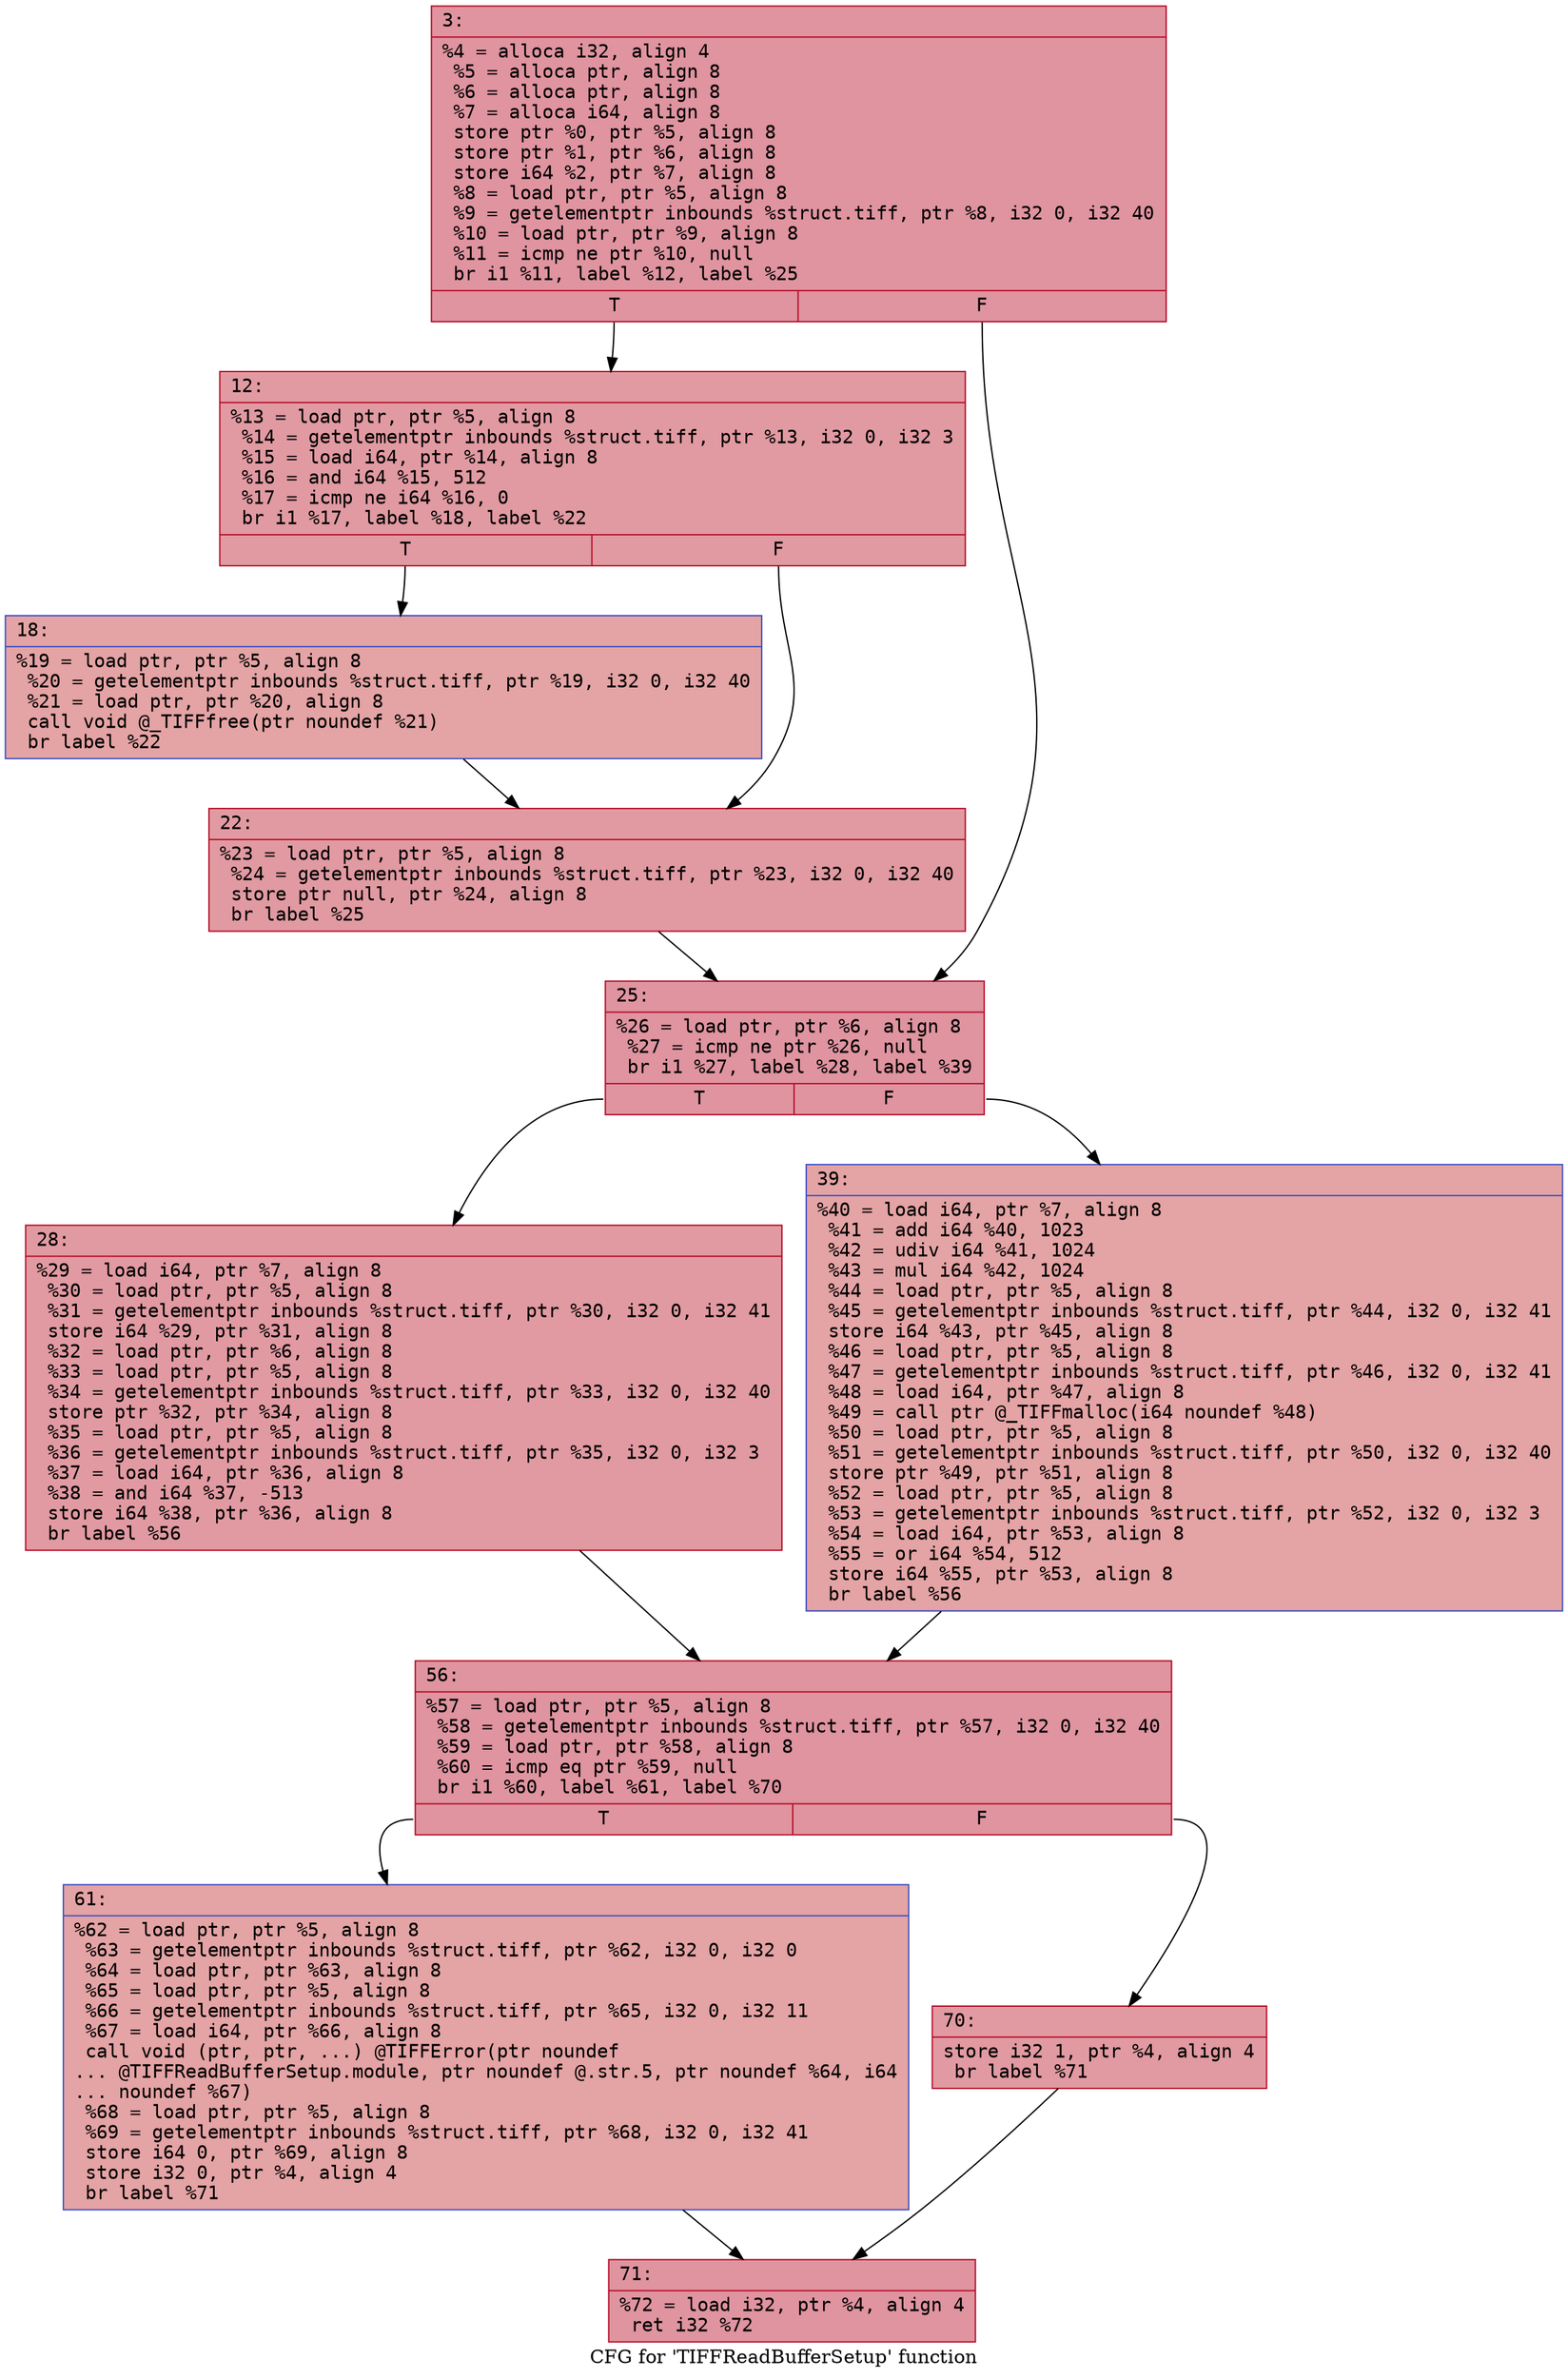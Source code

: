 digraph "CFG for 'TIFFReadBufferSetup' function" {
	label="CFG for 'TIFFReadBufferSetup' function";

	Node0x600002f0b7f0 [shape=record,color="#b70d28ff", style=filled, fillcolor="#b70d2870" fontname="Courier",label="{3:\l|  %4 = alloca i32, align 4\l  %5 = alloca ptr, align 8\l  %6 = alloca ptr, align 8\l  %7 = alloca i64, align 8\l  store ptr %0, ptr %5, align 8\l  store ptr %1, ptr %6, align 8\l  store i64 %2, ptr %7, align 8\l  %8 = load ptr, ptr %5, align 8\l  %9 = getelementptr inbounds %struct.tiff, ptr %8, i32 0, i32 40\l  %10 = load ptr, ptr %9, align 8\l  %11 = icmp ne ptr %10, null\l  br i1 %11, label %12, label %25\l|{<s0>T|<s1>F}}"];
	Node0x600002f0b7f0:s0 -> Node0x600002f0b840[tooltip="3 -> 12\nProbability 62.50%" ];
	Node0x600002f0b7f0:s1 -> Node0x600002f0b930[tooltip="3 -> 25\nProbability 37.50%" ];
	Node0x600002f0b840 [shape=record,color="#b70d28ff", style=filled, fillcolor="#bb1b2c70" fontname="Courier",label="{12:\l|  %13 = load ptr, ptr %5, align 8\l  %14 = getelementptr inbounds %struct.tiff, ptr %13, i32 0, i32 3\l  %15 = load i64, ptr %14, align 8\l  %16 = and i64 %15, 512\l  %17 = icmp ne i64 %16, 0\l  br i1 %17, label %18, label %22\l|{<s0>T|<s1>F}}"];
	Node0x600002f0b840:s0 -> Node0x600002f0b890[tooltip="12 -> 18\nProbability 50.00%" ];
	Node0x600002f0b840:s1 -> Node0x600002f0b8e0[tooltip="12 -> 22\nProbability 50.00%" ];
	Node0x600002f0b890 [shape=record,color="#3d50c3ff", style=filled, fillcolor="#c32e3170" fontname="Courier",label="{18:\l|  %19 = load ptr, ptr %5, align 8\l  %20 = getelementptr inbounds %struct.tiff, ptr %19, i32 0, i32 40\l  %21 = load ptr, ptr %20, align 8\l  call void @_TIFFfree(ptr noundef %21)\l  br label %22\l}"];
	Node0x600002f0b890 -> Node0x600002f0b8e0[tooltip="18 -> 22\nProbability 100.00%" ];
	Node0x600002f0b8e0 [shape=record,color="#b70d28ff", style=filled, fillcolor="#bb1b2c70" fontname="Courier",label="{22:\l|  %23 = load ptr, ptr %5, align 8\l  %24 = getelementptr inbounds %struct.tiff, ptr %23, i32 0, i32 40\l  store ptr null, ptr %24, align 8\l  br label %25\l}"];
	Node0x600002f0b8e0 -> Node0x600002f0b930[tooltip="22 -> 25\nProbability 100.00%" ];
	Node0x600002f0b930 [shape=record,color="#b70d28ff", style=filled, fillcolor="#b70d2870" fontname="Courier",label="{25:\l|  %26 = load ptr, ptr %6, align 8\l  %27 = icmp ne ptr %26, null\l  br i1 %27, label %28, label %39\l|{<s0>T|<s1>F}}"];
	Node0x600002f0b930:s0 -> Node0x600002f0b980[tooltip="25 -> 28\nProbability 62.50%" ];
	Node0x600002f0b930:s1 -> Node0x600002f0b9d0[tooltip="25 -> 39\nProbability 37.50%" ];
	Node0x600002f0b980 [shape=record,color="#b70d28ff", style=filled, fillcolor="#bb1b2c70" fontname="Courier",label="{28:\l|  %29 = load i64, ptr %7, align 8\l  %30 = load ptr, ptr %5, align 8\l  %31 = getelementptr inbounds %struct.tiff, ptr %30, i32 0, i32 41\l  store i64 %29, ptr %31, align 8\l  %32 = load ptr, ptr %6, align 8\l  %33 = load ptr, ptr %5, align 8\l  %34 = getelementptr inbounds %struct.tiff, ptr %33, i32 0, i32 40\l  store ptr %32, ptr %34, align 8\l  %35 = load ptr, ptr %5, align 8\l  %36 = getelementptr inbounds %struct.tiff, ptr %35, i32 0, i32 3\l  %37 = load i64, ptr %36, align 8\l  %38 = and i64 %37, -513\l  store i64 %38, ptr %36, align 8\l  br label %56\l}"];
	Node0x600002f0b980 -> Node0x600002f0ba20[tooltip="28 -> 56\nProbability 100.00%" ];
	Node0x600002f0b9d0 [shape=record,color="#3d50c3ff", style=filled, fillcolor="#c32e3170" fontname="Courier",label="{39:\l|  %40 = load i64, ptr %7, align 8\l  %41 = add i64 %40, 1023\l  %42 = udiv i64 %41, 1024\l  %43 = mul i64 %42, 1024\l  %44 = load ptr, ptr %5, align 8\l  %45 = getelementptr inbounds %struct.tiff, ptr %44, i32 0, i32 41\l  store i64 %43, ptr %45, align 8\l  %46 = load ptr, ptr %5, align 8\l  %47 = getelementptr inbounds %struct.tiff, ptr %46, i32 0, i32 41\l  %48 = load i64, ptr %47, align 8\l  %49 = call ptr @_TIFFmalloc(i64 noundef %48)\l  %50 = load ptr, ptr %5, align 8\l  %51 = getelementptr inbounds %struct.tiff, ptr %50, i32 0, i32 40\l  store ptr %49, ptr %51, align 8\l  %52 = load ptr, ptr %5, align 8\l  %53 = getelementptr inbounds %struct.tiff, ptr %52, i32 0, i32 3\l  %54 = load i64, ptr %53, align 8\l  %55 = or i64 %54, 512\l  store i64 %55, ptr %53, align 8\l  br label %56\l}"];
	Node0x600002f0b9d0 -> Node0x600002f0ba20[tooltip="39 -> 56\nProbability 100.00%" ];
	Node0x600002f0ba20 [shape=record,color="#b70d28ff", style=filled, fillcolor="#b70d2870" fontname="Courier",label="{56:\l|  %57 = load ptr, ptr %5, align 8\l  %58 = getelementptr inbounds %struct.tiff, ptr %57, i32 0, i32 40\l  %59 = load ptr, ptr %58, align 8\l  %60 = icmp eq ptr %59, null\l  br i1 %60, label %61, label %70\l|{<s0>T|<s1>F}}"];
	Node0x600002f0ba20:s0 -> Node0x600002f0ba70[tooltip="56 -> 61\nProbability 37.50%" ];
	Node0x600002f0ba20:s1 -> Node0x600002f0bac0[tooltip="56 -> 70\nProbability 62.50%" ];
	Node0x600002f0ba70 [shape=record,color="#3d50c3ff", style=filled, fillcolor="#c32e3170" fontname="Courier",label="{61:\l|  %62 = load ptr, ptr %5, align 8\l  %63 = getelementptr inbounds %struct.tiff, ptr %62, i32 0, i32 0\l  %64 = load ptr, ptr %63, align 8\l  %65 = load ptr, ptr %5, align 8\l  %66 = getelementptr inbounds %struct.tiff, ptr %65, i32 0, i32 11\l  %67 = load i64, ptr %66, align 8\l  call void (ptr, ptr, ...) @TIFFError(ptr noundef\l... @TIFFReadBufferSetup.module, ptr noundef @.str.5, ptr noundef %64, i64\l... noundef %67)\l  %68 = load ptr, ptr %5, align 8\l  %69 = getelementptr inbounds %struct.tiff, ptr %68, i32 0, i32 41\l  store i64 0, ptr %69, align 8\l  store i32 0, ptr %4, align 4\l  br label %71\l}"];
	Node0x600002f0ba70 -> Node0x600002f0bb10[tooltip="61 -> 71\nProbability 100.00%" ];
	Node0x600002f0bac0 [shape=record,color="#b70d28ff", style=filled, fillcolor="#bb1b2c70" fontname="Courier",label="{70:\l|  store i32 1, ptr %4, align 4\l  br label %71\l}"];
	Node0x600002f0bac0 -> Node0x600002f0bb10[tooltip="70 -> 71\nProbability 100.00%" ];
	Node0x600002f0bb10 [shape=record,color="#b70d28ff", style=filled, fillcolor="#b70d2870" fontname="Courier",label="{71:\l|  %72 = load i32, ptr %4, align 4\l  ret i32 %72\l}"];
}
